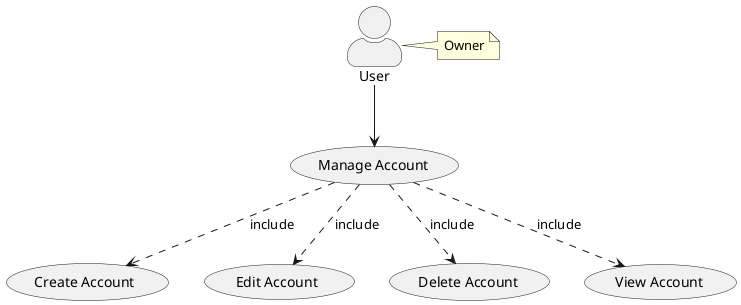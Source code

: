 @startuml

skinparam actorStyle awesome
"User" as User
( Manage Account) as ManageAccount
( Create Account ) as CreateAccount
( Edit Account ) as EditAccount
( Delete Account) as DeleteAccount
( View Account) as ViewAccount

User --> ManageAccount
(ManageAccount) ..> EditAccount : include
(ManageAccount) ..> CreateAccount : include
(ManageAccount) ..> DeleteAccount : include
(ManageAccount) ..> ViewAccount : include
note right of User:   Owner 



@enduml
